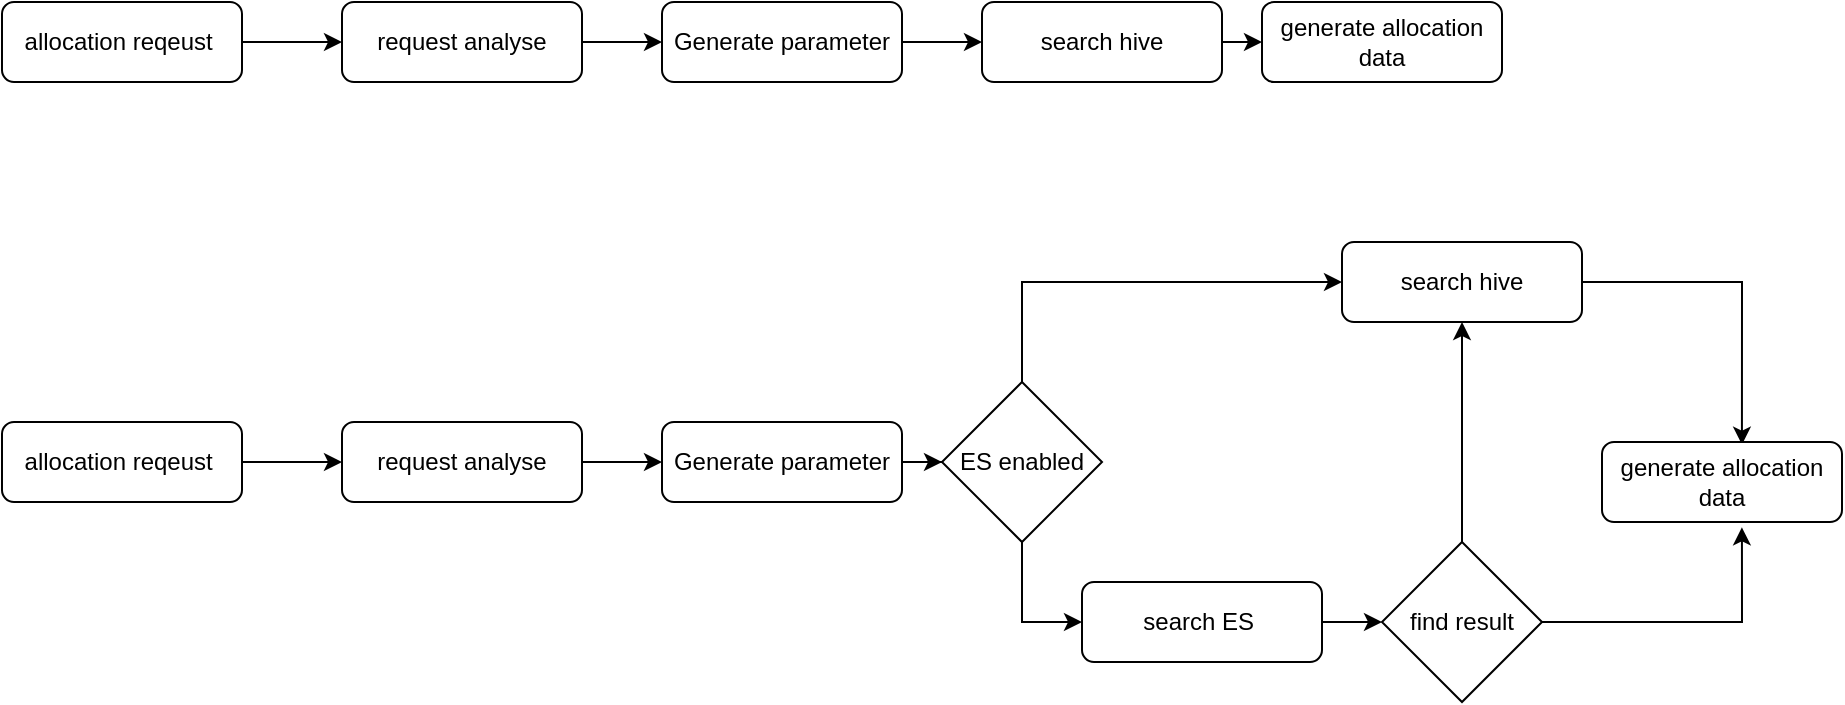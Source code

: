 <mxfile version="14.4.3" type="github">
  <diagram id="C5RBs43oDa-KdzZeNtuy" name="Page-1">
    <mxGraphModel dx="782" dy="437" grid="1" gridSize="10" guides="1" tooltips="1" connect="1" arrows="1" fold="1" page="1" pageScale="1" pageWidth="827" pageHeight="1169" math="0" shadow="0">
      <root>
        <mxCell id="WIyWlLk6GJQsqaUBKTNV-0" />
        <mxCell id="WIyWlLk6GJQsqaUBKTNV-1" parent="WIyWlLk6GJQsqaUBKTNV-0" />
        <mxCell id="0L7EkRVdcIC6oMYKm22u-1" style="edgeStyle=orthogonalEdgeStyle;rounded=0;orthogonalLoop=1;jettySize=auto;html=1;exitX=1;exitY=0.5;exitDx=0;exitDy=0;entryX=0;entryY=0.5;entryDx=0;entryDy=0;" edge="1" parent="WIyWlLk6GJQsqaUBKTNV-1" source="WIyWlLk6GJQsqaUBKTNV-3" target="WIyWlLk6GJQsqaUBKTNV-7">
          <mxGeometry relative="1" as="geometry" />
        </mxCell>
        <mxCell id="WIyWlLk6GJQsqaUBKTNV-3" value="allocation reqeust&amp;nbsp;" style="rounded=1;whiteSpace=wrap;html=1;fontSize=12;glass=0;strokeWidth=1;shadow=0;" parent="WIyWlLk6GJQsqaUBKTNV-1" vertex="1">
          <mxGeometry x="10" y="80" width="120" height="40" as="geometry" />
        </mxCell>
        <mxCell id="0L7EkRVdcIC6oMYKm22u-3" style="edgeStyle=orthogonalEdgeStyle;rounded=0;orthogonalLoop=1;jettySize=auto;html=1;exitX=1;exitY=0.5;exitDx=0;exitDy=0;" edge="1" parent="WIyWlLk6GJQsqaUBKTNV-1" source="WIyWlLk6GJQsqaUBKTNV-7" target="0L7EkRVdcIC6oMYKm22u-2">
          <mxGeometry relative="1" as="geometry" />
        </mxCell>
        <mxCell id="WIyWlLk6GJQsqaUBKTNV-7" value="request analyse" style="rounded=1;whiteSpace=wrap;html=1;fontSize=12;glass=0;strokeWidth=1;shadow=0;" parent="WIyWlLk6GJQsqaUBKTNV-1" vertex="1">
          <mxGeometry x="180" y="80" width="120" height="40" as="geometry" />
        </mxCell>
        <mxCell id="0L7EkRVdcIC6oMYKm22u-6" style="edgeStyle=orthogonalEdgeStyle;rounded=0;orthogonalLoop=1;jettySize=auto;html=1;exitX=1;exitY=0.5;exitDx=0;exitDy=0;entryX=0;entryY=0.5;entryDx=0;entryDy=0;" edge="1" parent="WIyWlLk6GJQsqaUBKTNV-1" source="0L7EkRVdcIC6oMYKm22u-2" target="0L7EkRVdcIC6oMYKm22u-4">
          <mxGeometry relative="1" as="geometry" />
        </mxCell>
        <mxCell id="0L7EkRVdcIC6oMYKm22u-2" value="Generate parameter" style="rounded=1;whiteSpace=wrap;html=1;fontSize=12;glass=0;strokeWidth=1;shadow=0;" vertex="1" parent="WIyWlLk6GJQsqaUBKTNV-1">
          <mxGeometry x="340" y="80" width="120" height="40" as="geometry" />
        </mxCell>
        <mxCell id="0L7EkRVdcIC6oMYKm22u-8" style="edgeStyle=orthogonalEdgeStyle;rounded=0;orthogonalLoop=1;jettySize=auto;html=1;exitX=1;exitY=0.5;exitDx=0;exitDy=0;entryX=0;entryY=0.5;entryDx=0;entryDy=0;" edge="1" parent="WIyWlLk6GJQsqaUBKTNV-1" source="0L7EkRVdcIC6oMYKm22u-4" target="0L7EkRVdcIC6oMYKm22u-7">
          <mxGeometry relative="1" as="geometry" />
        </mxCell>
        <mxCell id="0L7EkRVdcIC6oMYKm22u-4" value="search hive" style="rounded=1;whiteSpace=wrap;html=1;fontSize=12;glass=0;strokeWidth=1;shadow=0;" vertex="1" parent="WIyWlLk6GJQsqaUBKTNV-1">
          <mxGeometry x="500" y="80" width="120" height="40" as="geometry" />
        </mxCell>
        <mxCell id="0L7EkRVdcIC6oMYKm22u-7" value="generate allocation data" style="rounded=1;whiteSpace=wrap;html=1;fontSize=12;glass=0;strokeWidth=1;shadow=0;" vertex="1" parent="WIyWlLk6GJQsqaUBKTNV-1">
          <mxGeometry x="640" y="80" width="120" height="40" as="geometry" />
        </mxCell>
        <mxCell id="0L7EkRVdcIC6oMYKm22u-17" style="edgeStyle=orthogonalEdgeStyle;rounded=0;orthogonalLoop=1;jettySize=auto;html=1;exitX=1;exitY=0.5;exitDx=0;exitDy=0;entryX=0;entryY=0.5;entryDx=0;entryDy=0;" edge="1" parent="WIyWlLk6GJQsqaUBKTNV-1" source="0L7EkRVdcIC6oMYKm22u-18" target="0L7EkRVdcIC6oMYKm22u-20">
          <mxGeometry relative="1" as="geometry" />
        </mxCell>
        <mxCell id="0L7EkRVdcIC6oMYKm22u-18" value="allocation reqeust&amp;nbsp;" style="rounded=1;whiteSpace=wrap;html=1;fontSize=12;glass=0;strokeWidth=1;shadow=0;" vertex="1" parent="WIyWlLk6GJQsqaUBKTNV-1">
          <mxGeometry x="10" y="290" width="120" height="40" as="geometry" />
        </mxCell>
        <mxCell id="0L7EkRVdcIC6oMYKm22u-19" style="edgeStyle=orthogonalEdgeStyle;rounded=0;orthogonalLoop=1;jettySize=auto;html=1;exitX=1;exitY=0.5;exitDx=0;exitDy=0;" edge="1" parent="WIyWlLk6GJQsqaUBKTNV-1" source="0L7EkRVdcIC6oMYKm22u-20" target="0L7EkRVdcIC6oMYKm22u-22">
          <mxGeometry relative="1" as="geometry" />
        </mxCell>
        <mxCell id="0L7EkRVdcIC6oMYKm22u-20" value="request analyse" style="rounded=1;whiteSpace=wrap;html=1;fontSize=12;glass=0;strokeWidth=1;shadow=0;" vertex="1" parent="WIyWlLk6GJQsqaUBKTNV-1">
          <mxGeometry x="180" y="290" width="120" height="40" as="geometry" />
        </mxCell>
        <object label="" id="0L7EkRVdcIC6oMYKm22u-21">
          <mxCell style="edgeStyle=orthogonalEdgeStyle;rounded=0;orthogonalLoop=1;jettySize=auto;html=1;entryX=0;entryY=0.5;entryDx=0;entryDy=0;exitX=0.5;exitY=0;exitDx=0;exitDy=0;" edge="1" parent="WIyWlLk6GJQsqaUBKTNV-1" source="0L7EkRVdcIC6oMYKm22u-27" target="0L7EkRVdcIC6oMYKm22u-24">
            <mxGeometry relative="1" as="geometry">
              <Array as="points">
                <mxPoint x="520" y="230" />
                <mxPoint x="520" y="220" />
              </Array>
            </mxGeometry>
          </mxCell>
        </object>
        <mxCell id="0L7EkRVdcIC6oMYKm22u-22" value="Generate parameter" style="rounded=1;whiteSpace=wrap;html=1;fontSize=12;glass=0;strokeWidth=1;shadow=0;" vertex="1" parent="WIyWlLk6GJQsqaUBKTNV-1">
          <mxGeometry x="340" y="290" width="120" height="40" as="geometry" />
        </mxCell>
        <mxCell id="0L7EkRVdcIC6oMYKm22u-37" style="edgeStyle=orthogonalEdgeStyle;rounded=0;orthogonalLoop=1;jettySize=auto;html=1;exitX=1;exitY=0.5;exitDx=0;exitDy=0;entryX=0.583;entryY=0.033;entryDx=0;entryDy=0;entryPerimeter=0;" edge="1" parent="WIyWlLk6GJQsqaUBKTNV-1" source="0L7EkRVdcIC6oMYKm22u-24" target="0L7EkRVdcIC6oMYKm22u-25">
          <mxGeometry relative="1" as="geometry" />
        </mxCell>
        <mxCell id="0L7EkRVdcIC6oMYKm22u-24" value="search hive" style="rounded=1;whiteSpace=wrap;html=1;fontSize=12;glass=0;strokeWidth=1;shadow=0;" vertex="1" parent="WIyWlLk6GJQsqaUBKTNV-1">
          <mxGeometry x="680" y="200" width="120" height="40" as="geometry" />
        </mxCell>
        <mxCell id="0L7EkRVdcIC6oMYKm22u-25" value="generate allocation data" style="rounded=1;whiteSpace=wrap;html=1;fontSize=12;glass=0;strokeWidth=1;shadow=0;" vertex="1" parent="WIyWlLk6GJQsqaUBKTNV-1">
          <mxGeometry x="810" y="300" width="120" height="40" as="geometry" />
        </mxCell>
        <mxCell id="0L7EkRVdcIC6oMYKm22u-38" style="edgeStyle=orthogonalEdgeStyle;rounded=0;orthogonalLoop=1;jettySize=auto;html=1;exitX=1;exitY=0.5;exitDx=0;exitDy=0;entryX=0;entryY=0.5;entryDx=0;entryDy=0;" edge="1" parent="WIyWlLk6GJQsqaUBKTNV-1" source="0L7EkRVdcIC6oMYKm22u-26" target="0L7EkRVdcIC6oMYKm22u-33">
          <mxGeometry relative="1" as="geometry" />
        </mxCell>
        <mxCell id="0L7EkRVdcIC6oMYKm22u-26" value="search ES&amp;nbsp;" style="rounded=1;whiteSpace=wrap;html=1;fontSize=12;glass=0;strokeWidth=1;shadow=0;" vertex="1" parent="WIyWlLk6GJQsqaUBKTNV-1">
          <mxGeometry x="550" y="370" width="120" height="40" as="geometry" />
        </mxCell>
        <mxCell id="0L7EkRVdcIC6oMYKm22u-30" style="edgeStyle=orthogonalEdgeStyle;rounded=0;orthogonalLoop=1;jettySize=auto;html=1;exitX=0.5;exitY=1;exitDx=0;exitDy=0;entryX=0;entryY=0.5;entryDx=0;entryDy=0;" edge="1" parent="WIyWlLk6GJQsqaUBKTNV-1" source="0L7EkRVdcIC6oMYKm22u-27" target="0L7EkRVdcIC6oMYKm22u-26">
          <mxGeometry relative="1" as="geometry" />
        </mxCell>
        <mxCell id="0L7EkRVdcIC6oMYKm22u-27" value="ES enabled" style="rhombus;whiteSpace=wrap;html=1;" vertex="1" parent="WIyWlLk6GJQsqaUBKTNV-1">
          <mxGeometry x="480" y="270" width="80" height="80" as="geometry" />
        </mxCell>
        <mxCell id="0L7EkRVdcIC6oMYKm22u-28" value="" style="edgeStyle=orthogonalEdgeStyle;rounded=0;orthogonalLoop=1;jettySize=auto;html=1;" edge="1" parent="WIyWlLk6GJQsqaUBKTNV-1" source="0L7EkRVdcIC6oMYKm22u-22" target="0L7EkRVdcIC6oMYKm22u-27">
          <mxGeometry relative="1" as="geometry" />
        </mxCell>
        <mxCell id="0L7EkRVdcIC6oMYKm22u-35" style="edgeStyle=orthogonalEdgeStyle;rounded=0;orthogonalLoop=1;jettySize=auto;html=1;exitX=0.5;exitY=0;exitDx=0;exitDy=0;" edge="1" parent="WIyWlLk6GJQsqaUBKTNV-1" source="0L7EkRVdcIC6oMYKm22u-33" target="0L7EkRVdcIC6oMYKm22u-24">
          <mxGeometry relative="1" as="geometry" />
        </mxCell>
        <mxCell id="0L7EkRVdcIC6oMYKm22u-36" style="edgeStyle=orthogonalEdgeStyle;rounded=0;orthogonalLoop=1;jettySize=auto;html=1;exitX=1;exitY=0.5;exitDx=0;exitDy=0;entryX=0.583;entryY=1.067;entryDx=0;entryDy=0;entryPerimeter=0;" edge="1" parent="WIyWlLk6GJQsqaUBKTNV-1" source="0L7EkRVdcIC6oMYKm22u-33" target="0L7EkRVdcIC6oMYKm22u-25">
          <mxGeometry relative="1" as="geometry" />
        </mxCell>
        <mxCell id="0L7EkRVdcIC6oMYKm22u-33" value="find result" style="rhombus;whiteSpace=wrap;html=1;" vertex="1" parent="WIyWlLk6GJQsqaUBKTNV-1">
          <mxGeometry x="700" y="350" width="80" height="80" as="geometry" />
        </mxCell>
      </root>
    </mxGraphModel>
  </diagram>
</mxfile>
